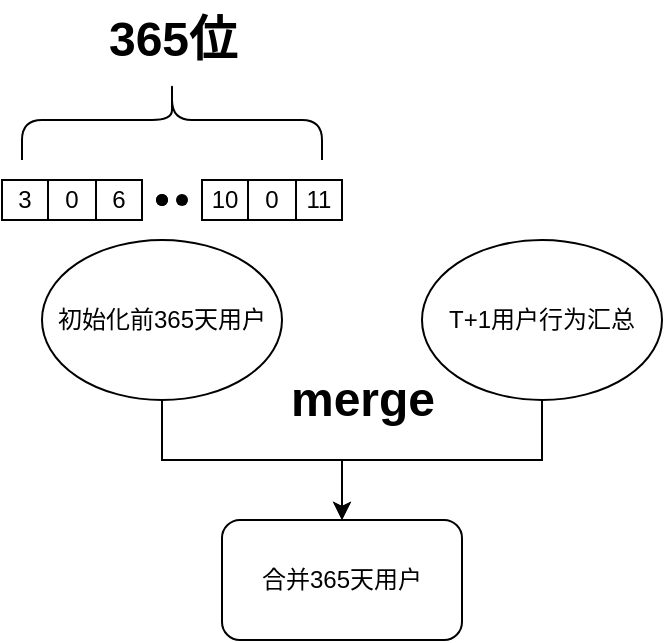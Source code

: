 <mxfile version="20.8.23" type="github">
  <diagram id="XNNLvGDx6GEtNMZaRpZD" name="第 1 页">
    <mxGraphModel dx="1084" dy="539" grid="1" gridSize="10" guides="1" tooltips="1" connect="1" arrows="1" fold="1" page="1" pageScale="1" pageWidth="827" pageHeight="1169" math="0" shadow="0">
      <root>
        <mxCell id="0" />
        <mxCell id="1" parent="0" />
        <mxCell id="ZBi3ksOXHOeN2kDVRpAS-42" style="edgeStyle=orthogonalEdgeStyle;rounded=0;orthogonalLoop=1;jettySize=auto;html=1;exitX=0.5;exitY=1;exitDx=0;exitDy=0;" parent="1" source="ZBi3ksOXHOeN2kDVRpAS-1" target="ZBi3ksOXHOeN2kDVRpAS-40" edge="1">
          <mxGeometry relative="1" as="geometry" />
        </mxCell>
        <mxCell id="ZBi3ksOXHOeN2kDVRpAS-1" value="初始化前365天用户" style="ellipse;whiteSpace=wrap;html=1;" parent="1" vertex="1">
          <mxGeometry x="170" y="270" width="120" height="80" as="geometry" />
        </mxCell>
        <mxCell id="ZBi3ksOXHOeN2kDVRpAS-43" style="edgeStyle=orthogonalEdgeStyle;rounded=0;orthogonalLoop=1;jettySize=auto;html=1;exitX=0.5;exitY=1;exitDx=0;exitDy=0;entryX=0.5;entryY=0;entryDx=0;entryDy=0;" parent="1" source="ZBi3ksOXHOeN2kDVRpAS-2" target="ZBi3ksOXHOeN2kDVRpAS-40" edge="1">
          <mxGeometry relative="1" as="geometry" />
        </mxCell>
        <mxCell id="ZBi3ksOXHOeN2kDVRpAS-2" value="T+1用户行为汇总" style="ellipse;whiteSpace=wrap;html=1;" parent="1" vertex="1">
          <mxGeometry x="360" y="270" width="120" height="80" as="geometry" />
        </mxCell>
        <mxCell id="ZBi3ksOXHOeN2kDVRpAS-8" value="" style="shape=table;html=1;whiteSpace=wrap;startSize=0;container=1;collapsible=0;childLayout=tableLayout;" parent="1" vertex="1">
          <mxGeometry x="150" y="240" width="70" height="20" as="geometry" />
        </mxCell>
        <mxCell id="ZBi3ksOXHOeN2kDVRpAS-9" value="" style="shape=tableRow;horizontal=0;startSize=0;swimlaneHead=0;swimlaneBody=0;top=0;left=0;bottom=0;right=0;collapsible=0;dropTarget=0;fillColor=none;points=[[0,0.5],[1,0.5]];portConstraint=eastwest;" parent="ZBi3ksOXHOeN2kDVRpAS-8" vertex="1">
          <mxGeometry width="70" height="20" as="geometry" />
        </mxCell>
        <mxCell id="ZBi3ksOXHOeN2kDVRpAS-10" value="3" style="shape=partialRectangle;html=1;whiteSpace=wrap;connectable=0;fillColor=none;top=0;left=0;bottom=0;right=0;overflow=hidden;" parent="ZBi3ksOXHOeN2kDVRpAS-9" vertex="1">
          <mxGeometry width="23" height="20" as="geometry">
            <mxRectangle width="23" height="20" as="alternateBounds" />
          </mxGeometry>
        </mxCell>
        <mxCell id="ZBi3ksOXHOeN2kDVRpAS-11" value="0" style="shape=partialRectangle;html=1;whiteSpace=wrap;connectable=0;fillColor=none;top=0;left=0;bottom=0;right=0;overflow=hidden;" parent="ZBi3ksOXHOeN2kDVRpAS-9" vertex="1">
          <mxGeometry x="23" width="24" height="20" as="geometry">
            <mxRectangle width="24" height="20" as="alternateBounds" />
          </mxGeometry>
        </mxCell>
        <mxCell id="ZBi3ksOXHOeN2kDVRpAS-12" value="6" style="shape=partialRectangle;html=1;whiteSpace=wrap;connectable=0;fillColor=none;top=0;left=0;bottom=0;right=0;overflow=hidden;" parent="ZBi3ksOXHOeN2kDVRpAS-9" vertex="1">
          <mxGeometry x="47" width="23" height="20" as="geometry">
            <mxRectangle width="23" height="20" as="alternateBounds" />
          </mxGeometry>
        </mxCell>
        <mxCell id="ZBi3ksOXHOeN2kDVRpAS-26" value="" style="shape=table;html=1;whiteSpace=wrap;startSize=0;container=1;collapsible=0;childLayout=tableLayout;" parent="1" vertex="1">
          <mxGeometry x="250" y="240" width="70" height="20" as="geometry" />
        </mxCell>
        <mxCell id="ZBi3ksOXHOeN2kDVRpAS-27" value="" style="shape=tableRow;horizontal=0;startSize=0;swimlaneHead=0;swimlaneBody=0;top=0;left=0;bottom=0;right=0;collapsible=0;dropTarget=0;fillColor=none;points=[[0,0.5],[1,0.5]];portConstraint=eastwest;" parent="ZBi3ksOXHOeN2kDVRpAS-26" vertex="1">
          <mxGeometry width="70" height="20" as="geometry" />
        </mxCell>
        <mxCell id="ZBi3ksOXHOeN2kDVRpAS-28" value="10" style="shape=partialRectangle;html=1;whiteSpace=wrap;connectable=0;fillColor=none;top=0;left=0;bottom=0;right=0;overflow=hidden;" parent="ZBi3ksOXHOeN2kDVRpAS-27" vertex="1">
          <mxGeometry width="23" height="20" as="geometry">
            <mxRectangle width="23" height="20" as="alternateBounds" />
          </mxGeometry>
        </mxCell>
        <mxCell id="ZBi3ksOXHOeN2kDVRpAS-29" value="0" style="shape=partialRectangle;html=1;whiteSpace=wrap;connectable=0;fillColor=none;top=0;left=0;bottom=0;right=0;overflow=hidden;" parent="ZBi3ksOXHOeN2kDVRpAS-27" vertex="1">
          <mxGeometry x="23" width="24" height="20" as="geometry">
            <mxRectangle width="24" height="20" as="alternateBounds" />
          </mxGeometry>
        </mxCell>
        <mxCell id="ZBi3ksOXHOeN2kDVRpAS-30" value="11" style="shape=partialRectangle;html=1;whiteSpace=wrap;connectable=0;fillColor=none;top=0;left=0;bottom=0;right=0;overflow=hidden;" parent="ZBi3ksOXHOeN2kDVRpAS-27" vertex="1">
          <mxGeometry x="47" width="23" height="20" as="geometry">
            <mxRectangle width="23" height="20" as="alternateBounds" />
          </mxGeometry>
        </mxCell>
        <mxCell id="ZBi3ksOXHOeN2kDVRpAS-31" value="" style="shape=curlyBracket;whiteSpace=wrap;html=1;rounded=1;rotation=90;" parent="1" vertex="1">
          <mxGeometry x="215" y="135" width="40" height="150" as="geometry" />
        </mxCell>
        <mxCell id="ZBi3ksOXHOeN2kDVRpAS-32" value="365位" style="text;strokeColor=none;fillColor=none;html=1;fontSize=24;fontStyle=1;verticalAlign=middle;align=center;" parent="1" vertex="1">
          <mxGeometry x="185" y="150" width="100" height="40" as="geometry" />
        </mxCell>
        <mxCell id="ZBi3ksOXHOeN2kDVRpAS-33" value="" style="shape=waypoint;sketch=0;fillStyle=solid;size=6;pointerEvents=1;points=[];fillColor=none;resizable=0;rotatable=0;perimeter=centerPerimeter;snapToPoint=1;" parent="1" vertex="1">
          <mxGeometry x="210" y="230" width="40" height="40" as="geometry" />
        </mxCell>
        <mxCell id="ZBi3ksOXHOeN2kDVRpAS-34" value="" style="shape=waypoint;sketch=0;fillStyle=solid;size=6;pointerEvents=1;points=[];fillColor=none;resizable=0;rotatable=0;perimeter=centerPerimeter;snapToPoint=1;" parent="1" vertex="1">
          <mxGeometry x="220" y="230" width="40" height="40" as="geometry" />
        </mxCell>
        <mxCell id="ZBi3ksOXHOeN2kDVRpAS-35" value="" style="shape=waypoint;sketch=0;fillStyle=solid;size=6;pointerEvents=1;points=[];fillColor=none;resizable=0;rotatable=0;perimeter=centerPerimeter;snapToPoint=1;" parent="1" vertex="1">
          <mxGeometry x="210" y="230" width="40" height="40" as="geometry" />
        </mxCell>
        <mxCell id="ZBi3ksOXHOeN2kDVRpAS-38" value="merge" style="text;strokeColor=none;fillColor=none;html=1;fontSize=24;fontStyle=1;verticalAlign=middle;align=center;" parent="1" vertex="1">
          <mxGeometry x="280" y="330" width="100" height="40" as="geometry" />
        </mxCell>
        <mxCell id="ZBi3ksOXHOeN2kDVRpAS-40" value="&lt;span&gt;合并365天用户&lt;/span&gt;" style="rounded=1;whiteSpace=wrap;html=1;" parent="1" vertex="1">
          <mxGeometry x="260" y="410" width="120" height="60" as="geometry" />
        </mxCell>
      </root>
    </mxGraphModel>
  </diagram>
</mxfile>
